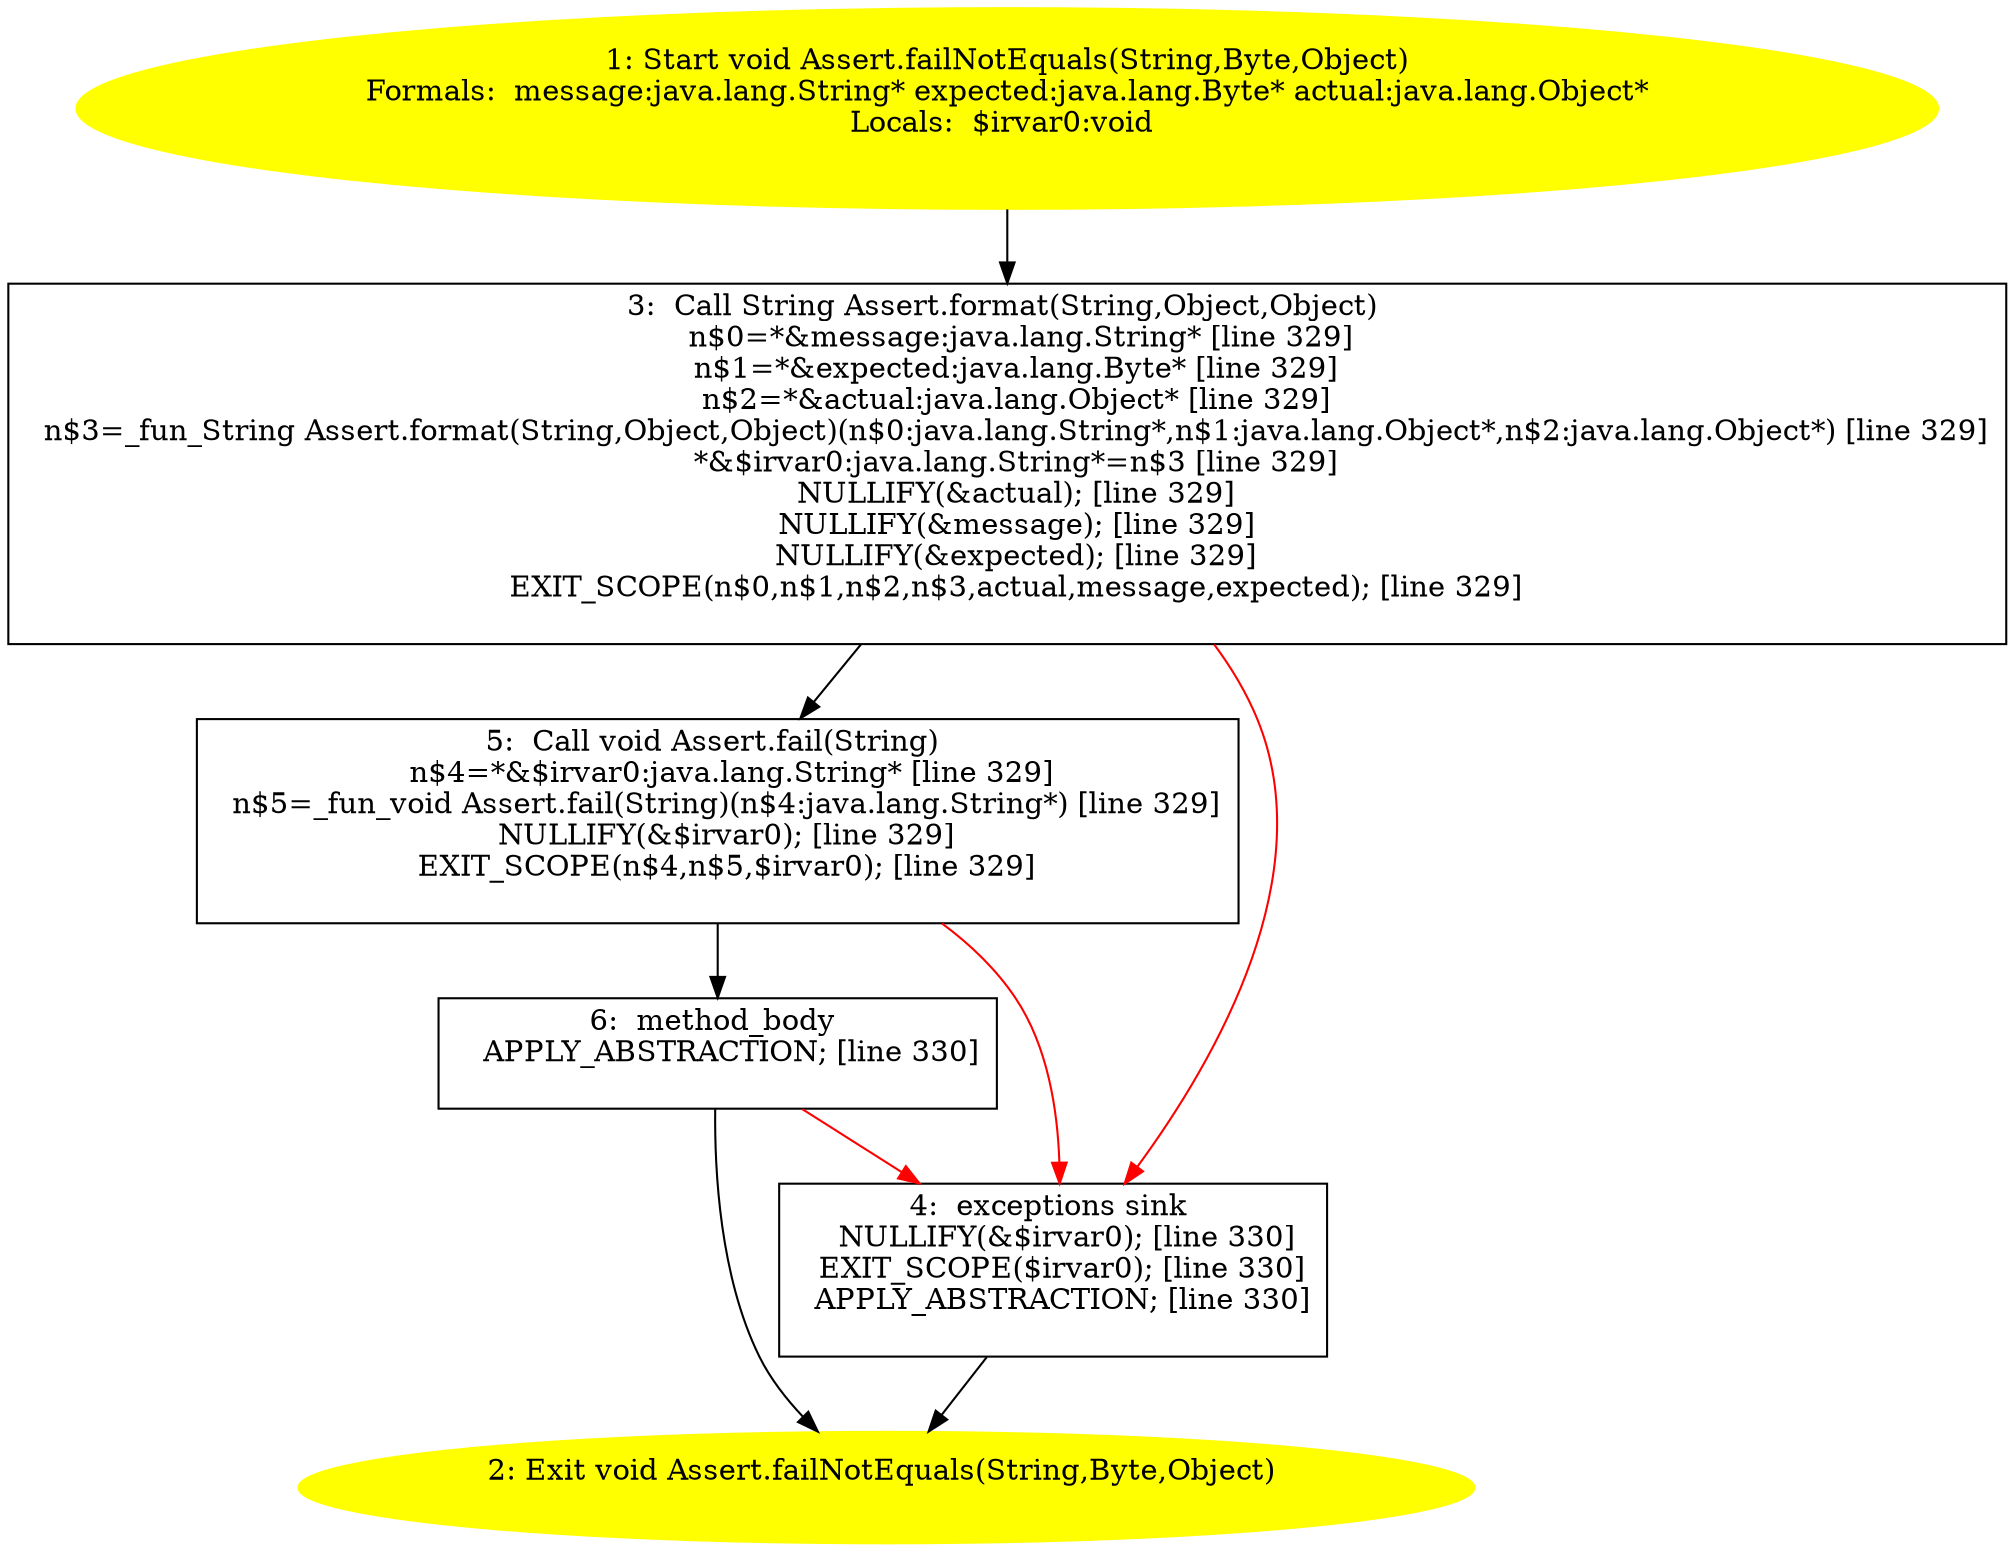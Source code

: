 /* @generated */
digraph cfg {
"junit.framework.Assert.failNotEquals(java.lang.String,java.lang.Byte,java.lang.Object):void.f7760baea32c618fb12802388b7717c8_1" [label="1: Start void Assert.failNotEquals(String,Byte,Object)\nFormals:  message:java.lang.String* expected:java.lang.Byte* actual:java.lang.Object*\nLocals:  $irvar0:void \n  " color=yellow style=filled]
	

	 "junit.framework.Assert.failNotEquals(java.lang.String,java.lang.Byte,java.lang.Object):void.f7760baea32c618fb12802388b7717c8_1" -> "junit.framework.Assert.failNotEquals(java.lang.String,java.lang.Byte,java.lang.Object):void.f7760baea32c618fb12802388b7717c8_3" ;
"junit.framework.Assert.failNotEquals(java.lang.String,java.lang.Byte,java.lang.Object):void.f7760baea32c618fb12802388b7717c8_2" [label="2: Exit void Assert.failNotEquals(String,Byte,Object) \n  " color=yellow style=filled]
	

"junit.framework.Assert.failNotEquals(java.lang.String,java.lang.Byte,java.lang.Object):void.f7760baea32c618fb12802388b7717c8_3" [label="3:  Call String Assert.format(String,Object,Object) \n   n$0=*&message:java.lang.String* [line 329]\n  n$1=*&expected:java.lang.Byte* [line 329]\n  n$2=*&actual:java.lang.Object* [line 329]\n  n$3=_fun_String Assert.format(String,Object,Object)(n$0:java.lang.String*,n$1:java.lang.Object*,n$2:java.lang.Object*) [line 329]\n  *&$irvar0:java.lang.String*=n$3 [line 329]\n  NULLIFY(&actual); [line 329]\n  NULLIFY(&message); [line 329]\n  NULLIFY(&expected); [line 329]\n  EXIT_SCOPE(n$0,n$1,n$2,n$3,actual,message,expected); [line 329]\n " shape="box"]
	

	 "junit.framework.Assert.failNotEquals(java.lang.String,java.lang.Byte,java.lang.Object):void.f7760baea32c618fb12802388b7717c8_3" -> "junit.framework.Assert.failNotEquals(java.lang.String,java.lang.Byte,java.lang.Object):void.f7760baea32c618fb12802388b7717c8_5" ;
	 "junit.framework.Assert.failNotEquals(java.lang.String,java.lang.Byte,java.lang.Object):void.f7760baea32c618fb12802388b7717c8_3" -> "junit.framework.Assert.failNotEquals(java.lang.String,java.lang.Byte,java.lang.Object):void.f7760baea32c618fb12802388b7717c8_4" [color="red" ];
"junit.framework.Assert.failNotEquals(java.lang.String,java.lang.Byte,java.lang.Object):void.f7760baea32c618fb12802388b7717c8_4" [label="4:  exceptions sink \n   NULLIFY(&$irvar0); [line 330]\n  EXIT_SCOPE($irvar0); [line 330]\n  APPLY_ABSTRACTION; [line 330]\n " shape="box"]
	

	 "junit.framework.Assert.failNotEquals(java.lang.String,java.lang.Byte,java.lang.Object):void.f7760baea32c618fb12802388b7717c8_4" -> "junit.framework.Assert.failNotEquals(java.lang.String,java.lang.Byte,java.lang.Object):void.f7760baea32c618fb12802388b7717c8_2" ;
"junit.framework.Assert.failNotEquals(java.lang.String,java.lang.Byte,java.lang.Object):void.f7760baea32c618fb12802388b7717c8_5" [label="5:  Call void Assert.fail(String) \n   n$4=*&$irvar0:java.lang.String* [line 329]\n  n$5=_fun_void Assert.fail(String)(n$4:java.lang.String*) [line 329]\n  NULLIFY(&$irvar0); [line 329]\n  EXIT_SCOPE(n$4,n$5,$irvar0); [line 329]\n " shape="box"]
	

	 "junit.framework.Assert.failNotEquals(java.lang.String,java.lang.Byte,java.lang.Object):void.f7760baea32c618fb12802388b7717c8_5" -> "junit.framework.Assert.failNotEquals(java.lang.String,java.lang.Byte,java.lang.Object):void.f7760baea32c618fb12802388b7717c8_6" ;
	 "junit.framework.Assert.failNotEquals(java.lang.String,java.lang.Byte,java.lang.Object):void.f7760baea32c618fb12802388b7717c8_5" -> "junit.framework.Assert.failNotEquals(java.lang.String,java.lang.Byte,java.lang.Object):void.f7760baea32c618fb12802388b7717c8_4" [color="red" ];
"junit.framework.Assert.failNotEquals(java.lang.String,java.lang.Byte,java.lang.Object):void.f7760baea32c618fb12802388b7717c8_6" [label="6:  method_body \n   APPLY_ABSTRACTION; [line 330]\n " shape="box"]
	

	 "junit.framework.Assert.failNotEquals(java.lang.String,java.lang.Byte,java.lang.Object):void.f7760baea32c618fb12802388b7717c8_6" -> "junit.framework.Assert.failNotEquals(java.lang.String,java.lang.Byte,java.lang.Object):void.f7760baea32c618fb12802388b7717c8_2" ;
	 "junit.framework.Assert.failNotEquals(java.lang.String,java.lang.Byte,java.lang.Object):void.f7760baea32c618fb12802388b7717c8_6" -> "junit.framework.Assert.failNotEquals(java.lang.String,java.lang.Byte,java.lang.Object):void.f7760baea32c618fb12802388b7717c8_4" [color="red" ];
}
